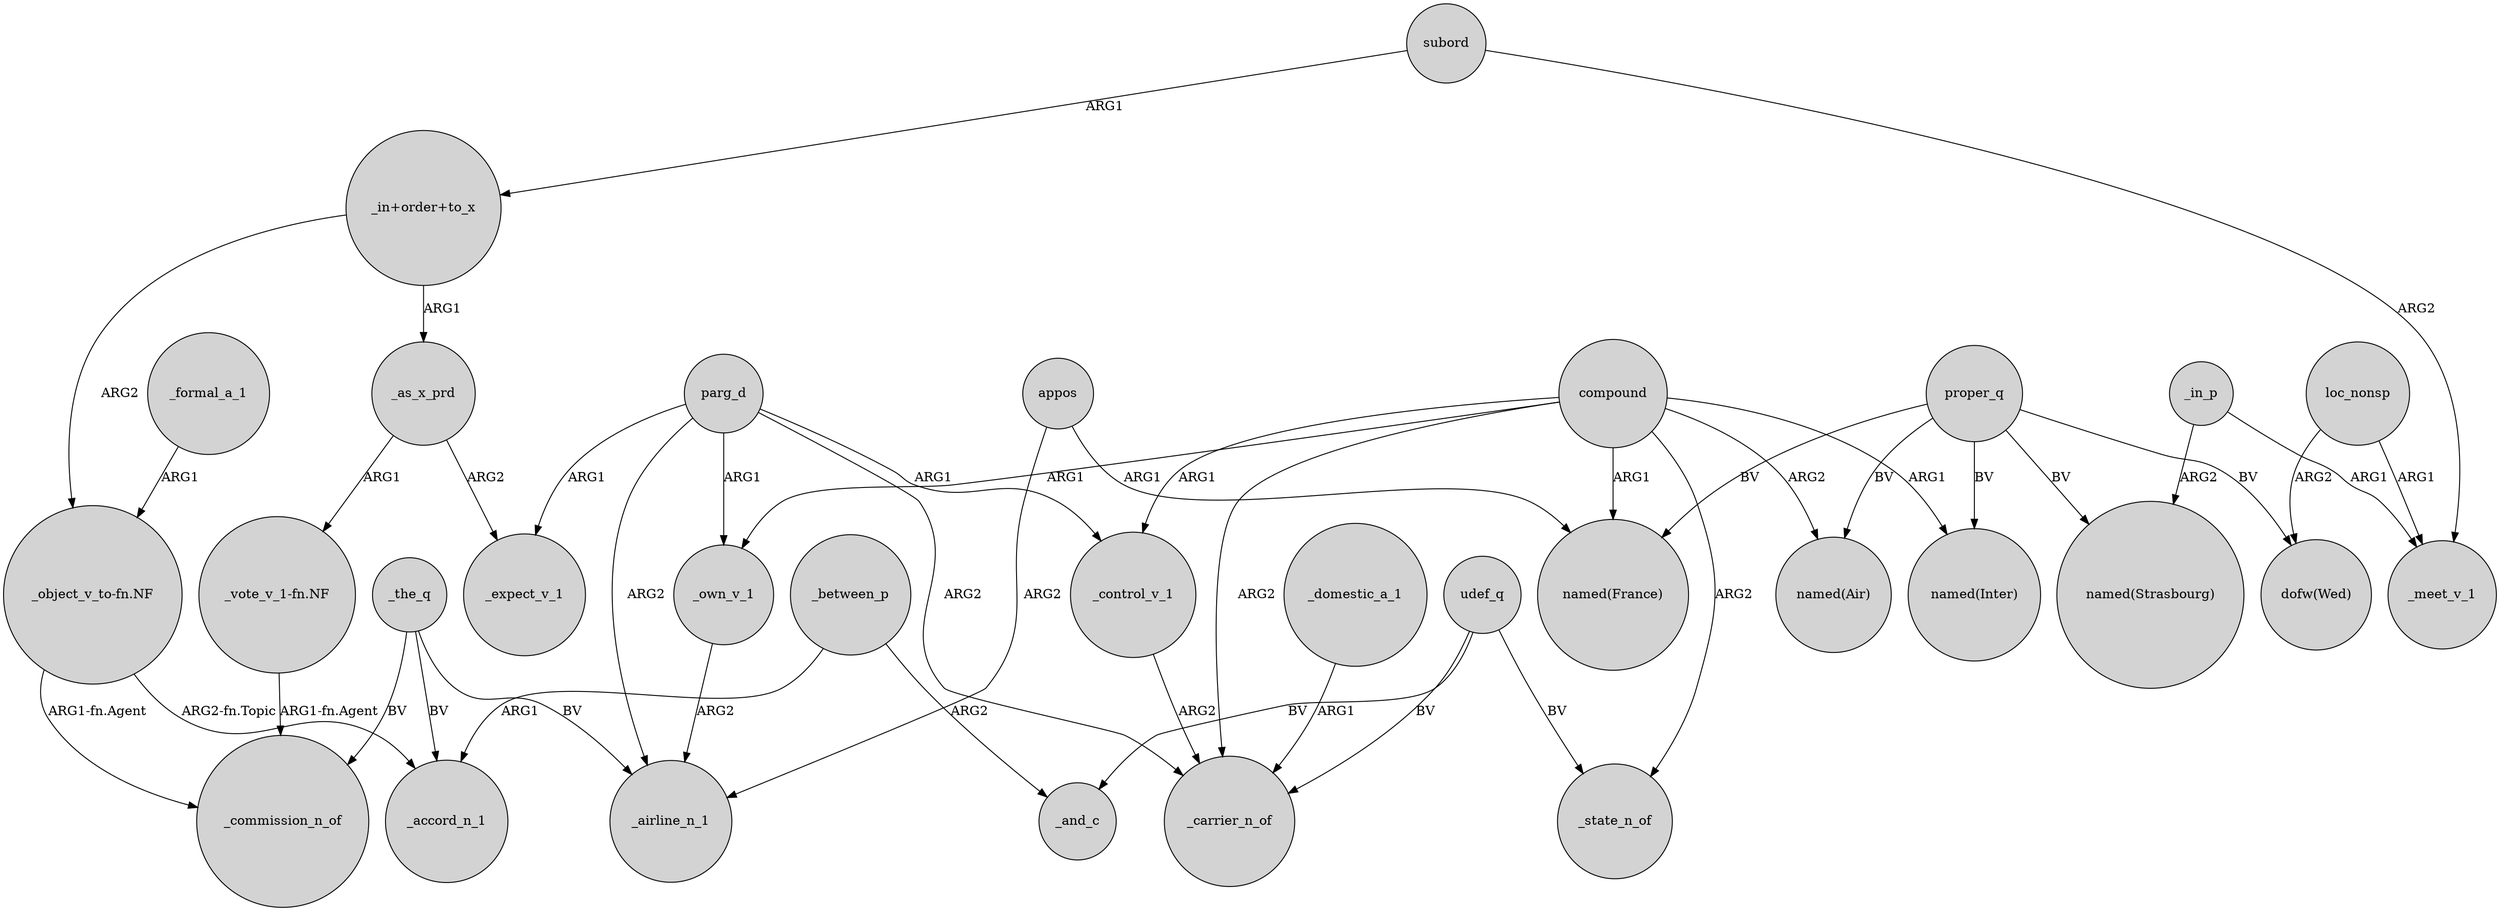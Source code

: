 digraph {
	node [shape=circle style=filled]
	"_vote_v_1-fn.NF" -> _commission_n_of [label="ARG1-fn.Agent"]
	_control_v_1 -> _carrier_n_of [label=ARG2]
	loc_nonsp -> _meet_v_1 [label=ARG1]
	subord -> "_in+order+to_x" [label=ARG1]
	parg_d -> _own_v_1 [label=ARG1]
	proper_q -> "named(Strasbourg)" [label=BV]
	compound -> _control_v_1 [label=ARG1]
	udef_q -> _state_n_of [label=BV]
	proper_q -> "named(Air)" [label=BV]
	proper_q -> "named(France)" [label=BV]
	compound -> "named(Air)" [label=ARG2]
	_domestic_a_1 -> _carrier_n_of [label=ARG1]
	compound -> _state_n_of [label=ARG2]
	parg_d -> _control_v_1 [label=ARG1]
	_in_p -> "named(Strasbourg)" [label=ARG2]
	"_in+order+to_x" -> _as_x_prd [label=ARG1]
	compound -> _own_v_1 [label=ARG1]
	parg_d -> _expect_v_1 [label=ARG1]
	compound -> "named(France)" [label=ARG1]
	_between_p -> _accord_n_1 [label=ARG1]
	_own_v_1 -> _airline_n_1 [label=ARG2]
	"_in+order+to_x" -> "_object_v_to-fn.NF" [label=ARG2]
	"_object_v_to-fn.NF" -> _commission_n_of [label="ARG1-fn.Agent"]
	compound -> _carrier_n_of [label=ARG2]
	proper_q -> "dofw(Wed)" [label=BV]
	_formal_a_1 -> "_object_v_to-fn.NF" [label=ARG1]
	_the_q -> _airline_n_1 [label=BV]
	_between_p -> _and_c [label=ARG2]
	"_object_v_to-fn.NF" -> _accord_n_1 [label="ARG2-fn.Topic"]
	_as_x_prd -> "_vote_v_1-fn.NF" [label=ARG1]
	_the_q -> _commission_n_of [label=BV]
	appos -> "named(France)" [label=ARG1]
	udef_q -> _carrier_n_of [label=BV]
	_in_p -> _meet_v_1 [label=ARG1]
	appos -> _airline_n_1 [label=ARG2]
	parg_d -> _airline_n_1 [label=ARG2]
	subord -> _meet_v_1 [label=ARG2]
	loc_nonsp -> "dofw(Wed)" [label=ARG2]
	_the_q -> _accord_n_1 [label=BV]
	udef_q -> _and_c [label=BV]
	_as_x_prd -> _expect_v_1 [label=ARG2]
	proper_q -> "named(Inter)" [label=BV]
	compound -> "named(Inter)" [label=ARG1]
	parg_d -> _carrier_n_of [label=ARG2]
}

